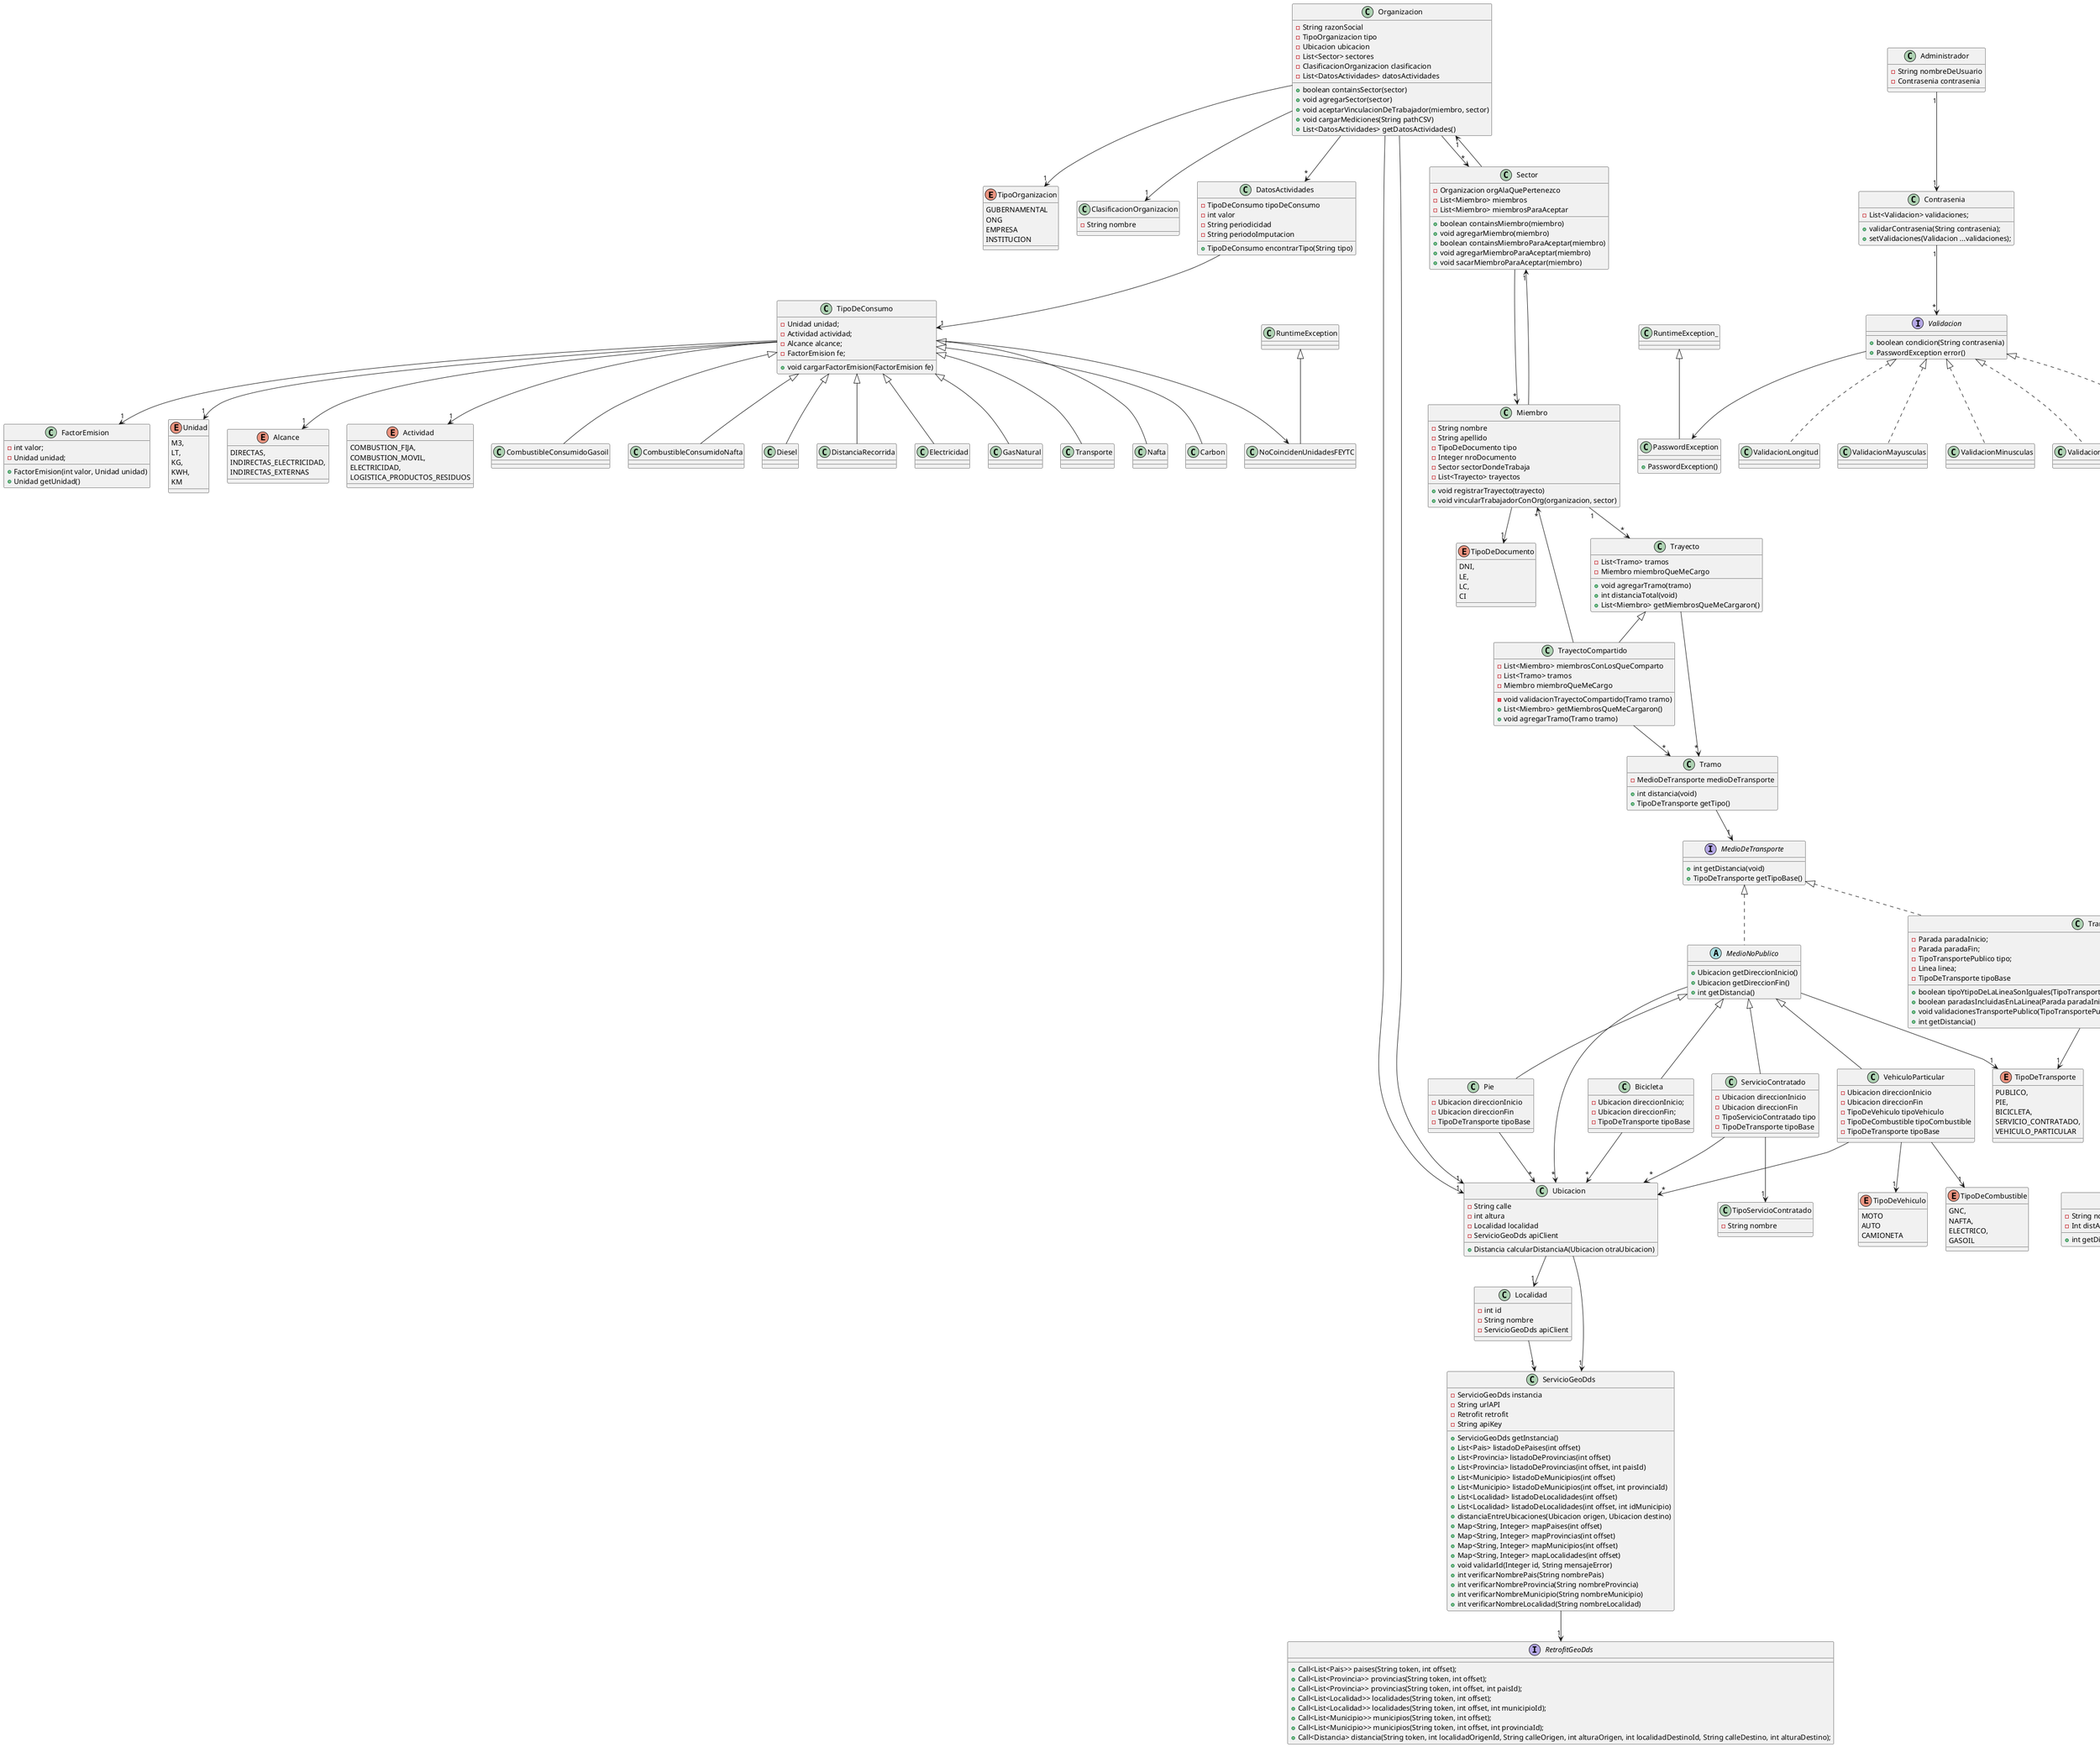 @startuml diagrama-de-clases

@startuml tp-qmp
'https://plantuml.com/class-diagram
' - private
' + public

' Part 1: Organizaciones y Miembros

enum TipoOrganizacion {
    GUBERNAMENTAL
    ONG
    EMPRESA
    INSTITUCION
}

class ClasificacionOrganizacion{
    - String nombre
}

class Organizacion {
    - String razonSocial
    - TipoOrganizacion tipo
    - Ubicacion ubicacion
    - List<Sector> sectores
    - ClasificacionOrganizacion clasificacion
    - List<DatosActividades> datosActividades

    + boolean containsSector(sector)
    + void agregarSector(sector)
    + void aceptarVinculacionDeTrabajador(miembro, sector)
    + void cargarMediciones(String pathCSV)
    + List<DatosActividades> getDatosActividades()
}

class DatosActividades {
    - TipoDeConsumo tipoDeConsumo
    - int valor
    - String periodicidad
    - String periodoImputacion

    + TipoDeConsumo encontrarTipo(String tipo)
}

class TipoDeConsumo {
  - Unidad unidad;
  - Actividad actividad;
  - Alcance alcance;
  - FactorEmision fe;

  + void cargarFactorEmision(FactorEmision fe)
} 

DatosActividades --> "1" TipoDeConsumo

class NoCoincidenUnidadesFEYTC extends RuntimeException {}

class CombustibleConsumidoGasoil extends TipoDeConsumo {}

class CombustibleConsumidoNafta extends TipoDeConsumo {}

class Diesel extends TipoDeConsumo{}

class DistanciaRecorrida extends TipoDeConsumo {}

class Electricidad extends TipoDeConsumo {}

class GasNatural extends TipoDeConsumo {}

class Transporte extends TipoDeConsumo {}

class Nafta extends TipoDeConsumo {}

class Carbon extends TipoDeConsumo {}

TipoDeConsumo --> NoCoincidenUnidadesFEYTC

class FactorEmision {
  - int valor;
  - Unidad unidad;

  + FactorEmision(int valor, Unidad unidad)
  + Unidad getUnidad() 
}

enum Unidad {
    M3,
    LT,
    KG,
    KWH,
    KM
}

enum Alcance {
  DIRECTAS, 
  INDIRECTAS_ELECTRICIDAD, 
  INDIRECTAS_EXTERNAS
}

enum Actividad {
  COMBUSTION_FIJA, 
  COMBUSTION_MOVIL, 
  ELECTRICIDAD, 
  LOGISTICA_PRODUCTOS_RESIDUOS
}

TipoDeConsumo --> "1" Alcance
TipoDeConsumo --> "1" Unidad
TipoDeConsumo --> "1" Actividad
TipoDeConsumo --> "1" FactorEmision

class Sector{
    - Organizacion orgAlaQuePertenezco
    - List<Miembro> miembros
    - List<Miembro> miembrosParaAceptar

    + boolean containsMiembro(miembro)
    + void agregarMiembro(miembro)
    + boolean containsMiembroParaAceptar(miembro)
    + void agregarMiembroParaAceptar(miembro)
    + void sacarMiembroParaAceptar(miembro)
}

class Miembro {
    - String nombre
    - String apellido
    - TipoDeDocumento tipo
    - Integer nroDocumento
    - Sector sectorDondeTrabaja
    - List<Trayecto> trayectos

    + void registrarTrayecto(trayecto)
    + void vincularTrabajadorConOrg(organizacion, sector)
}

enum TipoDeDocumento {
    DNI,
    LE,
    LC,
    CI
}

Miembro --> "1" TipoDeDocumento
Organizacion --> "1" TipoOrganizacion
Organizacion --> "1" ClasificacionOrganizacion
Organizacion --> "*" Sector
Organizacion --> "*" DatosActividades

Sector --> "1" Organizacion
Sector --> "*" Miembro
Miembro ---> "1" Sector


class Trayecto{
    - List<Tramo> tramos
    - Miembro miembroQueMeCargo

    + void agregarTramo(tramo)
    + int distanciaTotal(void)
    + List<Miembro> getMiembrosQueMeCargaron()
}

class TrayectoCompartido extends Trayecto {
  - List<Miembro> miembrosConLosQueComparto
  - List<Tramo> tramos
  - Miembro miembroQueMeCargo

  - void validacionTrayectoCompartido(Tramo tramo)
  + List<Miembro> getMiembrosQueMeCargaron()
  + void agregarTramo(Tramo tramo)
}

TrayectoCompartido --> "*" Miembro
TrayectoCompartido --> "*" Tramo

class Tramo{
    - MedioDeTransporte medioDeTransporte

    + int distancia(void)
    + TipoDeTransporte getTipo()
}

interface MedioDeTransporte {
    + int getDistancia(void)
    + TipoDeTransporte getTipoBase()
}

class TransportePublico implements MedioDeTransporte{
  - Parada paradaInicio;
  - Parada paradaFin;
  - TipoTransportePublico tipo;
  - Linea linea;
  - TipoDeTransporte tipoBase
    
  + boolean tipoYtipoDeLaLineaSonIguales(TipoTransportePublico tipo, Linea linea)
  + boolean paradasIncluidasEnLaLinea(Parada paradaInicio, Parada paradaFin, Linea linea)
  + void validacionesTransportePublico(TipoTransportePublico tipo, Linea linea, Parada paradaInicio, Parada paradaFin);
  + int getDistancia()
}

TransportePublico --> "1" TipoDeTransporte

class VehiculoParticular extends MedioNoPublico {

  - Ubicacion direccionInicio
  - Ubicacion direccionFin
  - TipoDeVehiculo tipoVehiculo
  - TipoDeCombustible tipoCombustible
  - TipoDeTransporte tipoBase

}

MedioNoPublico --> "1" TipoDeTransporte

class ServicioContratado extends MedioNoPublico{
  -Ubicacion direccionInicio
  - Ubicacion direccionFin
  - TipoServicioContratado tipo
  - TipoDeTransporte tipoBase
}


abstract class MedioNoPublico implements MedioDeTransporte {
  + Ubicacion getDireccionInicio()
  + Ubicacion getDireccionFin()
  + int getDistancia()
}

class Bicicleta extends MedioNoPublico{
  - Ubicacion direccionInicio;
  - Ubicacion direccionFin;
  - TipoDeTransporte tipoBase
}


class Pie extends MedioNoPublico {
    - Ubicacion direccionInicio
    - Ubicacion direccionFin
    - TipoDeTransporte tipoBase
}

enum TipoDeVehiculo{
    MOTO
    AUTO
    CAMIONETA
}

enum TipoDeTransporte {
  PUBLICO,
  PIE,
  BICICLETA,
  SERVICIO_CONTRATADO,
  VEHICULO_PARTICULAR
}

enum TipoDeCombustible{
    GNC,
    NAFTA,
    ELECTRICO,
    GASOIL
}

enum TipoTransportePublico{
    TREN
    SUBTE
    COLECTIVO
}

class Parada{
    - String nombre
    - Int distAproximaParada

    + int getDistAproximaParada(void)
}

class Linea {

  - String nombre
  - List<Parada> paradas
  - TipoTransportePublico tipo
  + boolean isTipo(TipoTransportePublico otroTipo)
  + boolean containsParada(Parada parada)
  + void agregarParada(Parada parada)
  + int distanciaEntreParadas(Parada paradaInicio, Parada paradaFin)
}

class TipoServicioContratado{
    - String nombre
}

ServicioContratado --> "1" TipoServicioContratado

Miembro  "1" --> "*" Trayecto
Trayecto --> "*" Tramo
Tramo --> "1" MedioDeTransporte
TransportePublico --> "1" TipoTransportePublico
TransportePublico --> "1" Linea
VehiculoParticular --> "1" TipoDeVehiculo
VehiculoParticular --> "1" TipoDeCombustible
TransportePublico --> "2" Parada
Linea --> "*" Parada
Linea --> "1" TipoTransportePublico


class Contrasenia {
    - List<Validacion> validaciones;

    + validarContrasenia(String contrasenia);
    + setValidaciones(Validacion ...validaciones);
}

class RuntimeException{}

interface Validacion {
    + boolean condicion(String contrasenia)
    + PasswordException error()
}

class PasswordException extends RuntimeException_ {
    + PasswordException()
}

class RuntimeException_ {}

Contrasenia "1" --> "*" Validacion
Validacion --> PasswordException



class ValidacionLongitud implements Validacion{
}

class ValidacionMayusculas implements Validacion{
}

class ValidacionMinusculas implements Validacion {
}

class ValidacionNumeros implements Validacion {
}

class ValidacionContraseniaComun implements Validacion {
}

class Administrador {
    - String nombreDeUsuario
    - Contrasenia contrasenia
}

Administrador "1" --> "1" Contrasenia

class Ubicacion {
  - String calle
  - int altura
  - Localidad localidad
  - ServicioGeoDds apiClient
  + Distancia calcularDistanciaA(Ubicacion otraUbicacion)
}

class Localidad {
  - int id
  - String nombre
  - ServicioGeoDds apiClient
}

Ubicacion --> "1" Localidad
Organizacion --> "1" Ubicacion
Organizacion --> "1" Ubicacion
MedioNoPublico --> "*" Ubicacion
ServicioContratado --> "*" Ubicacion
VehiculoParticular --> "*" Ubicacion
Bicicleta --> "*" Ubicacion
Pie --> "*" Ubicacion


interface RetrofitGeoDds {
  + Call<List<Pais>> paises(String token, int offset);
  + Call<List<Provincia>> provincias(String token, int offset);
  + Call<List<Provincia>> provincias(String token, int offset, int paisId);
  + Call<List<Localidad>> localidades(String token, int offset);
  + Call<List<Localidad>> localidades(String token, int offset, int municipioId);
  + Call<List<Municipio>> municipios(String token, int offset);
  + Call<List<Municipio>> municipios(String token, int offset, int provinciaId);
  + Call<Distancia> distancia(String token, int localidadOrigenId, String calleOrigen, int alturaOrigen, int localidadDestinoId, String calleDestino, int alturaDestino);
}

class ServicioGeoDds {
  - ServicioGeoDds instancia
  - String urlAPI
  - Retrofit retrofit
  - String apiKey

  + ServicioGeoDds getInstancia()
  + List<Pais> listadoDePaises(int offset)
  + List<Provincia> listadoDeProvincias(int offset)
  + List<Provincia> listadoDeProvincias(int offset, int paisId)
  + List<Municipio> listadoDeMunicipios(int offset)
  + List<Municipio> listadoDeMunicipios(int offset, int provinciaId)
  + List<Localidad> listadoDeLocalidades(int offset)
  + List<Localidad> listadoDeLocalidades(int offset, int idMunicipio)
  + distanciaEntreUbicaciones(Ubicacion origen, Ubicacion destino)
  + Map<String, Integer> mapPaises(int offset)
  + Map<String, Integer> mapProvincias(int offset)
  + Map<String, Integer> mapMunicipios(int offset)
  + Map<String, Integer> mapLocalidades(int offset)
  + void validarId(Integer id, String mensajeError)
  + int verificarNombrePais(String nombrePais)
  + int verificarNombreProvincia(String nombreProvincia)
  + int verificarNombreMunicipio(String nombreMunicipio)
  + int verificarNombreLocalidad(String nombreLocalidad)
}

ServicioGeoDds --> "1" RetrofitGeoDds
Ubicacion --> "1" ServicioGeoDds
Localidad --> "1" ServicioGeoDds

@enduml